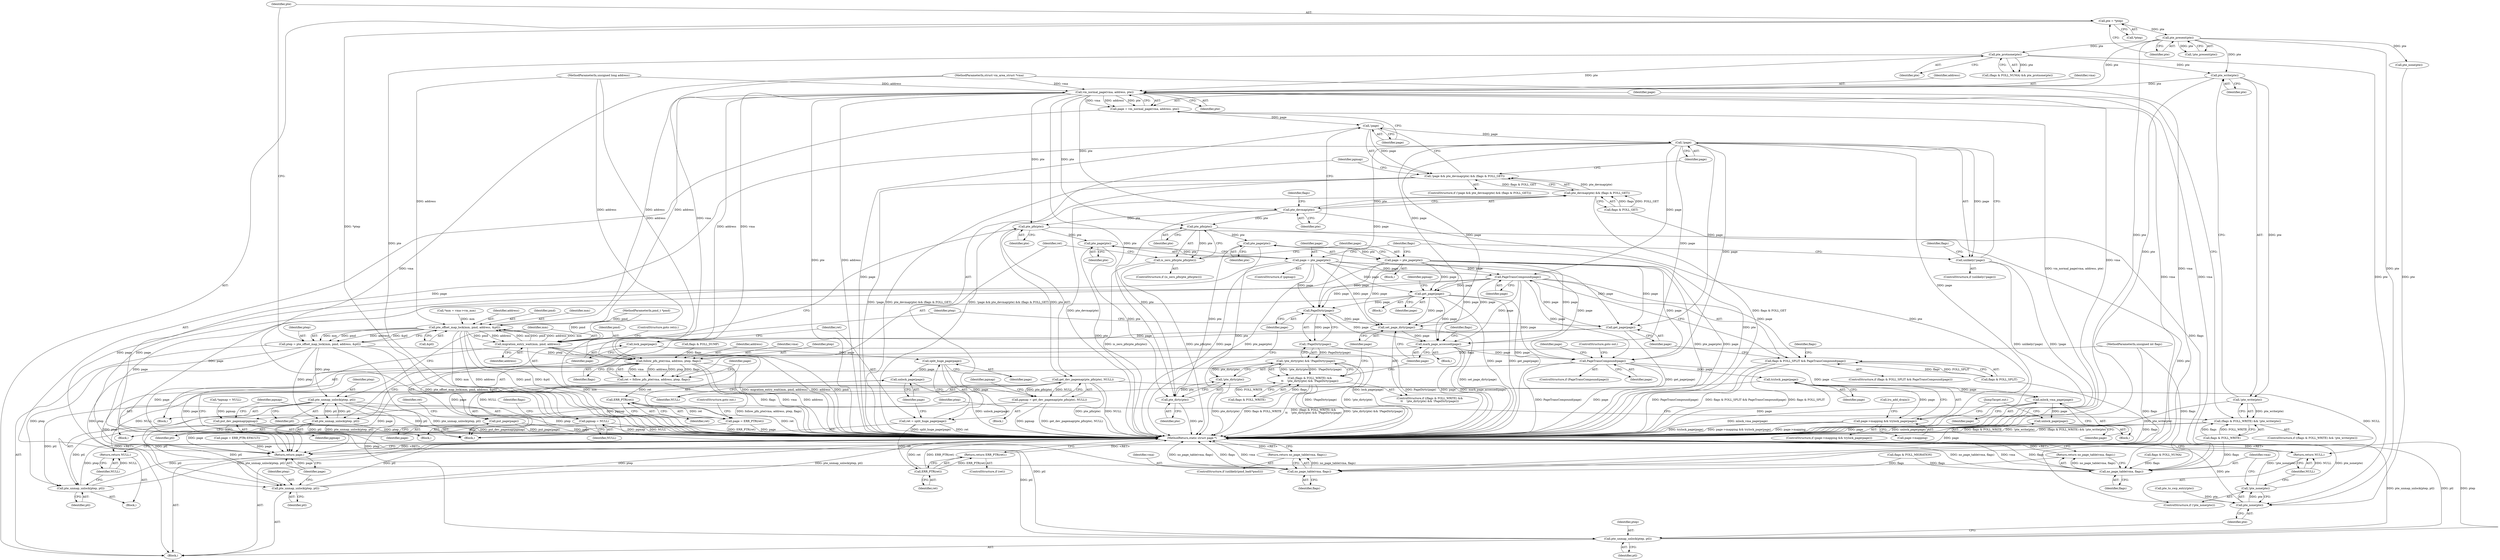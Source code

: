 digraph "1_linux_19be0eaffa3ac7d8eb6784ad9bdbc7d67ed8e619_0@API" {
"1000199" [label="(Call,pte_write(pte))"];
"1000190" [label="(Call,pte_protnone(pte))"];
"1000153" [label="(Call,pte_present(pte))"];
"1000147" [label="(Call,pte = *ptep)"];
"1000198" [label="(Call,!pte_write(pte))"];
"1000194" [label="(Call,(flags & FOLL_WRITE) && !pte_write(pte))"];
"1000209" [label="(Call,vm_normal_page(vma, address, pte))"];
"1000136" [label="(Call,no_page_table(vma, flags))"];
"1000135" [label="(Return,return no_page_table(vma, flags);)"];
"1000141" [label="(Call,pte_offset_map_lock(mm, pmd, address, &ptl))"];
"1000139" [label="(Call,ptep = pte_offset_map_lock(mm, pmd, address, &ptl))"];
"1000177" [label="(Call,pte_unmap_unlock(ptep, ptl))"];
"1000202" [label="(Call,pte_unmap_unlock(ptep, ptl))"];
"1000290" [label="(Call,pte_unmap_unlock(ptep, ptl))"];
"1000374" [label="(Call,pte_unmap_unlock(ptep, ptl))"];
"1000380" [label="(Call,pte_unmap_unlock(ptep, ptl))"];
"1000269" [label="(Call,follow_pfn_pte(vma, address, ptep, flags))"];
"1000267" [label="(Call,ret = follow_pfn_pte(vma, address, ptep, flags))"];
"1000276" [label="(Call,ERR_PTR(ret))"];
"1000274" [label="(Call,page = ERR_PTR(ret))"];
"1000377" [label="(Return,return page;)"];
"1000180" [label="(Call,migration_entry_wait(mm, pmd, address))"];
"1000207" [label="(Call,page = vm_normal_page(vma, address, pte))"];
"1000215" [label="(Call,!page)"];
"1000214" [label="(Call,!page && pte_devmap(pte) && (flags & FOLL_GET))"];
"1000241" [label="(Call,!page)"];
"1000240" [label="(Call,unlikely(!page))"];
"1000284" [label="(Call,PageTransCompound(page))"];
"1000280" [label="(Call,flags & FOLL_SPLIT && PageTransCompound(page))"];
"1000288" [label="(Call,get_page(page))"];
"1000293" [label="(Call,lock_page(page))"];
"1000297" [label="(Call,split_huge_page(page))"];
"1000295" [label="(Call,ret = split_huge_page(page))"];
"1000306" [label="(Call,ERR_PTR(ret))"];
"1000305" [label="(Return,return ERR_PTR(ret);)"];
"1000299" [label="(Call,unlock_page(page))"];
"1000301" [label="(Call,put_page(page))"];
"1000314" [label="(Call,get_page(page))"];
"1000339" [label="(Call,PageDirty(page))"];
"1000338" [label="(Call,!PageDirty(page))"];
"1000334" [label="(Call,!pte_dirty(pte) && !PageDirty(page))"];
"1000330" [label="(Call,(flags & FOLL_WRITE) &&\n\t\t    !pte_dirty(pte) && !PageDirty(page))"];
"1000341" [label="(Call,set_page_dirty(page))"];
"1000343" [label="(Call,mark_page_accessed(page))"];
"1000357" [label="(Call,PageTransCompound(page))"];
"1000365" [label="(Call,trylock_page(page))"];
"1000361" [label="(Call,page->mapping && trylock_page(page))"];
"1000369" [label="(Call,mlock_vma_page(page))"];
"1000371" [label="(Call,unlock_page(page))"];
"1000218" [label="(Call,pte_devmap(pte))"];
"1000217" [label="(Call,pte_devmap(pte) && (flags & FOLL_GET))"];
"1000227" [label="(Call,pte_pfn(pte))"];
"1000226" [label="(Call,get_dev_pagemap(pte_pfn(pte), NULL))"];
"1000205" [label="(Return,return NULL;)"];
"1000224" [label="(Call,pgmap = get_dev_pagemap(pte_pfn(pte), NULL))"];
"1000319" [label="(Call,put_dev_pagemap(pgmap))"];
"1000321" [label="(Call,pgmap = NULL)"];
"1000387" [label="(Return,return NULL;)"];
"1000234" [label="(Call,pte_page(pte))"];
"1000232" [label="(Call,page = pte_page(pte))"];
"1000336" [label="(Call,pte_dirty(pte))"];
"1000335" [label="(Call,!pte_dirty(pte))"];
"1000385" [label="(Call,pte_none(pte))"];
"1000384" [label="(Call,!pte_none(pte))"];
"1000257" [label="(Call,pte_pfn(pte))"];
"1000256" [label="(Call,is_zero_pfn(pte_pfn(pte)))"];
"1000262" [label="(Call,pte_page(pte))"];
"1000260" [label="(Call,page = pte_page(pte))"];
"1000390" [label="(Call,no_page_table(vma, flags))"];
"1000389" [label="(Return,return no_page_table(vma, flags);)"];
"1000249" [label="(Call,page = ERR_PTR(-EFAULT))"];
"1000365" [label="(Call,trylock_page(page))"];
"1000265" [label="(Block,)"];
"1000326" [label="(Identifier,flags)"];
"1000382" [label="(Identifier,ptl)"];
"1000274" [label="(Call,page = ERR_PTR(ret))"];
"1000391" [label="(Identifier,vma)"];
"1000199" [label="(Call,pte_write(pte))"];
"1000235" [label="(Identifier,pte)"];
"1000340" [label="(Identifier,page)"];
"1000114" [label="(Block,)"];
"1000288" [label="(Call,get_page(page))"];
"1000298" [label="(Identifier,page)"];
"1000375" [label="(Identifier,ptep)"];
"1000371" [label="(Call,unlock_page(page))"];
"1000286" [label="(Block,)"];
"1000180" [label="(Call,migration_entry_wait(mm, pmd, address))"];
"1000295" [label="(Call,ret = split_huge_page(page))"];
"1000293" [label="(Call,lock_page(page))"];
"1000207" [label="(Call,page = vm_normal_page(vma, address, pte))"];
"1000362" [label="(Call,page->mapping)"];
"1000363" [label="(Identifier,page)"];
"1000230" [label="(ControlStructure,if (pgmap))"];
"1000191" [label="(Identifier,pte)"];
"1000304" [label="(Identifier,ret)"];
"1000376" [label="(Identifier,ptl)"];
"1000137" [label="(Identifier,vma)"];
"1000187" [label="(Call,flags & FOLL_NUMA)"];
"1000383" [label="(ControlStructure,if (!pte_none(pte)))"];
"1000377" [label="(Return,return page;)"];
"1000313" [label="(Block,)"];
"1000336" [label="(Call,pte_dirty(pte))"];
"1000218" [label="(Call,pte_devmap(pte))"];
"1000360" [label="(ControlStructure,if (page->mapping && trylock_page(page)))"];
"1000271" [label="(Identifier,address)"];
"1000330" [label="(Call,(flags & FOLL_WRITE) &&\n\t\t    !pte_dirty(pte) && !PageDirty(page))"];
"1000139" [label="(Call,ptep = pte_offset_map_lock(mm, pmd, address, &ptl))"];
"1000122" [label="(Call,*pgmap = NULL)"];
"1000154" [label="(Identifier,pte)"];
"1000314" [label="(Call,get_page(page))"];
"1000153" [label="(Call,pte_present(pte))"];
"1000290" [label="(Call,pte_unmap_unlock(ptep, ptl))"];
"1000285" [label="(Identifier,page)"];
"1000361" [label="(Call,page->mapping && trylock_page(page))"];
"1000116" [label="(Call,*mm = vma->vm_mm)"];
"1000226" [label="(Call,get_dev_pagemap(pte_pfn(pte), NULL))"];
"1000307" [label="(Identifier,ret)"];
"1000206" [label="(Identifier,NULL)"];
"1000277" [label="(Identifier,ret)"];
"1000204" [label="(Identifier,ptl)"];
"1000182" [label="(Identifier,pmd)"];
"1000302" [label="(Identifier,page)"];
"1000179" [label="(Identifier,ptl)"];
"1000359" [label="(ControlStructure,goto out;)"];
"1000232" [label="(Call,page = pte_page(pte))"];
"1000136" [label="(Call,no_page_table(vma, flags))"];
"1000297" [label="(Call,split_huge_page(page))"];
"1000356" [label="(ControlStructure,if (PageTransCompound(page)))"];
"1000144" [label="(Identifier,address)"];
"1000275" [label="(Identifier,page)"];
"1000212" [label="(Identifier,pte)"];
"1000205" [label="(Return,return NULL;)"];
"1000256" [label="(Call,is_zero_pfn(pte_pfn(pte)))"];
"1000311" [label="(Identifier,flags)"];
"1000178" [label="(Identifier,ptep)"];
"1000319" [label="(Call,put_dev_pagemap(pgmap))"];
"1000255" [label="(ControlStructure,if (is_zero_pfn(pte_pfn(pte))))"];
"1000323" [label="(Identifier,NULL)"];
"1000147" [label="(Call,pte = *ptep)"];
"1000322" [label="(Identifier,pgmap)"];
"1000389" [label="(Return,return no_page_table(vma, flags);)"];
"1000370" [label="(Identifier,page)"];
"1000112" [label="(MethodParameterIn,pmd_t *pmd)"];
"1000227" [label="(Call,pte_pfn(pte))"];
"1000200" [label="(Identifier,pte)"];
"1000216" [label="(Identifier,page)"];
"1000366" [label="(Identifier,page)"];
"1000165" [label="(Call,pte_none(pte))"];
"1000246" [label="(Identifier,flags)"];
"1000224" [label="(Call,pgmap = get_dev_pagemap(pte_pfn(pte), NULL))"];
"1000231" [label="(Identifier,pgmap)"];
"1000259" [label="(Block,)"];
"1000217" [label="(Call,pte_devmap(pte) && (flags & FOLL_GET))"];
"1000344" [label="(Identifier,page)"];
"1000280" [label="(Call,flags & FOLL_SPLIT && PageTransCompound(page))"];
"1000201" [label="(Block,)"];
"1000234" [label="(Call,pte_page(pte))"];
"1000209" [label="(Call,vm_normal_page(vma, address, pte))"];
"1000329" [label="(ControlStructure,if ((flags & FOLL_WRITE) &&\n\t\t    !pte_dirty(pte) && !PageDirty(page)))"];
"1000357" [label="(Call,PageTransCompound(page))"];
"1000393" [label="(MethodReturn,static struct page *)"];
"1000160" [label="(Call,flags & FOLL_MIGRATION)"];
"1000143" [label="(Identifier,pmd)"];
"1000386" [label="(Identifier,pte)"];
"1000373" [label="(JumpTarget,out:)"];
"1000140" [label="(Identifier,ptep)"];
"1000292" [label="(Identifier,ptl)"];
"1000268" [label="(Identifier,ret)"];
"1000130" [label="(ControlStructure,if (unlikely(pmd_bad(*pmd))))"];
"1000385" [label="(Call,pte_none(pte))"];
"1000184" [label="(ControlStructure,goto retry;)"];
"1000142" [label="(Identifier,mm)"];
"1000279" [label="(ControlStructure,if (flags & FOLL_SPLIT && PageTransCompound(page)))"];
"1000368" [label="(Call,lru_add_drain())"];
"1000392" [label="(Identifier,flags)"];
"1000315" [label="(Identifier,page)"];
"1000299" [label="(Call,unlock_page(page))"];
"1000221" [label="(Identifier,flags)"];
"1000110" [label="(MethodParameterIn,struct vm_area_struct *vma)"];
"1000380" [label="(Call,pte_unmap_unlock(ptep, ptl))"];
"1000270" [label="(Identifier,vma)"];
"1000240" [label="(Call,unlikely(!page))"];
"1000113" [label="(MethodParameterIn,unsigned int flags)"];
"1000141" [label="(Call,pte_offset_map_lock(mm, pmd, address, &ptl))"];
"1000193" [label="(ControlStructure,if ((flags & FOLL_WRITE) && !pte_write(pte)))"];
"1000276" [label="(Call,ERR_PTR(ret))"];
"1000328" [label="(Block,)"];
"1000300" [label="(Identifier,page)"];
"1000387" [label="(Return,return NULL;)"];
"1000190" [label="(Call,pte_protnone(pte))"];
"1000186" [label="(Call,(flags & FOLL_NUMA) && pte_protnone(pte))"];
"1000208" [label="(Identifier,page)"];
"1000342" [label="(Identifier,page)"];
"1000320" [label="(Identifier,pgmap)"];
"1000257" [label="(Call,pte_pfn(pte))"];
"1000211" [label="(Identifier,address)"];
"1000272" [label="(Identifier,ptep)"];
"1000241" [label="(Call,!page)"];
"1000263" [label="(Identifier,pte)"];
"1000294" [label="(Identifier,page)"];
"1000335" [label="(Call,!pte_dirty(pte))"];
"1000198" [label="(Call,!pte_write(pte))"];
"1000239" [label="(ControlStructure,if (unlikely(!page)))"];
"1000183" [label="(Identifier,address)"];
"1000195" [label="(Call,flags & FOLL_WRITE)"];
"1000210" [label="(Identifier,vma)"];
"1000348" [label="(Identifier,flags)"];
"1000334" [label="(Call,!pte_dirty(pte) && !PageDirty(page))"];
"1000317" [label="(Identifier,pgmap)"];
"1000214" [label="(Call,!page && pte_devmap(pte) && (flags & FOLL_GET))"];
"1000203" [label="(Identifier,ptep)"];
"1000177" [label="(Call,pte_unmap_unlock(ptep, ptl))"];
"1000233" [label="(Identifier,page)"];
"1000296" [label="(Identifier,ret)"];
"1000155" [label="(Block,)"];
"1000202" [label="(Call,pte_unmap_unlock(ptep, ptl))"];
"1000338" [label="(Call,!PageDirty(page))"];
"1000305" [label="(Return,return ERR_PTR(ret);)"];
"1000343" [label="(Call,mark_page_accessed(page))"];
"1000111" [label="(MethodParameterIn,unsigned long address)"];
"1000138" [label="(Identifier,flags)"];
"1000220" [label="(Call,flags & FOLL_GET)"];
"1000219" [label="(Identifier,pte)"];
"1000145" [label="(Call,&ptl)"];
"1000267" [label="(Call,ret = follow_pfn_pte(vma, address, ptep, flags))"];
"1000291" [label="(Identifier,ptep)"];
"1000170" [label="(Call,pte_to_swp_entry(pte))"];
"1000223" [label="(Block,)"];
"1000303" [label="(ControlStructure,if (ret))"];
"1000278" [label="(ControlStructure,goto out;)"];
"1000242" [label="(Identifier,page)"];
"1000194" [label="(Call,(flags & FOLL_WRITE) && !pte_write(pte))"];
"1000225" [label="(Identifier,pgmap)"];
"1000369" [label="(Call,mlock_vma_page(page))"];
"1000284" [label="(Call,PageTransCompound(page))"];
"1000213" [label="(ControlStructure,if (!page && pte_devmap(pte) && (flags & FOLL_GET)))"];
"1000258" [label="(Identifier,pte)"];
"1000135" [label="(Return,return no_page_table(vma, flags);)"];
"1000260" [label="(Call,page = pte_page(pte))"];
"1000388" [label="(Identifier,NULL)"];
"1000262" [label="(Call,pte_page(pte))"];
"1000152" [label="(Call,!pte_present(pte))"];
"1000301" [label="(Call,put_page(page))"];
"1000281" [label="(Call,flags & FOLL_SPLIT)"];
"1000390" [label="(Call,no_page_table(vma, flags))"];
"1000318" [label="(Block,)"];
"1000306" [label="(Call,ERR_PTR(ret))"];
"1000269" [label="(Call,follow_pfn_pte(vma, address, ptep, flags))"];
"1000367" [label="(Block,)"];
"1000282" [label="(Identifier,flags)"];
"1000149" [label="(Call,*ptep)"];
"1000339" [label="(Call,PageDirty(page))"];
"1000228" [label="(Identifier,pte)"];
"1000273" [label="(Identifier,flags)"];
"1000378" [label="(Identifier,page)"];
"1000289" [label="(Identifier,page)"];
"1000358" [label="(Identifier,page)"];
"1000372" [label="(Identifier,page)"];
"1000337" [label="(Identifier,pte)"];
"1000181" [label="(Identifier,mm)"];
"1000381" [label="(Identifier,ptep)"];
"1000341" [label="(Call,set_page_dirty(page))"];
"1000245" [label="(Call,flags & FOLL_DUMP)"];
"1000321" [label="(Call,pgmap = NULL)"];
"1000384" [label="(Call,!pte_none(pte))"];
"1000261" [label="(Identifier,page)"];
"1000148" [label="(Identifier,pte)"];
"1000331" [label="(Call,flags & FOLL_WRITE)"];
"1000215" [label="(Call,!page)"];
"1000229" [label="(Identifier,NULL)"];
"1000374" [label="(Call,pte_unmap_unlock(ptep, ptl))"];
"1000199" -> "1000198"  [label="AST: "];
"1000199" -> "1000200"  [label="CFG: "];
"1000200" -> "1000199"  [label="AST: "];
"1000198" -> "1000199"  [label="CFG: "];
"1000199" -> "1000393"  [label="DDG: pte"];
"1000199" -> "1000198"  [label="DDG: pte"];
"1000190" -> "1000199"  [label="DDG: pte"];
"1000153" -> "1000199"  [label="DDG: pte"];
"1000199" -> "1000209"  [label="DDG: pte"];
"1000190" -> "1000186"  [label="AST: "];
"1000190" -> "1000191"  [label="CFG: "];
"1000191" -> "1000190"  [label="AST: "];
"1000186" -> "1000190"  [label="CFG: "];
"1000190" -> "1000393"  [label="DDG: pte"];
"1000190" -> "1000186"  [label="DDG: pte"];
"1000153" -> "1000190"  [label="DDG: pte"];
"1000190" -> "1000209"  [label="DDG: pte"];
"1000190" -> "1000385"  [label="DDG: pte"];
"1000153" -> "1000152"  [label="AST: "];
"1000153" -> "1000154"  [label="CFG: "];
"1000154" -> "1000153"  [label="AST: "];
"1000152" -> "1000153"  [label="CFG: "];
"1000153" -> "1000393"  [label="DDG: pte"];
"1000153" -> "1000152"  [label="DDG: pte"];
"1000147" -> "1000153"  [label="DDG: pte"];
"1000153" -> "1000165"  [label="DDG: pte"];
"1000153" -> "1000209"  [label="DDG: pte"];
"1000153" -> "1000385"  [label="DDG: pte"];
"1000147" -> "1000114"  [label="AST: "];
"1000147" -> "1000149"  [label="CFG: "];
"1000148" -> "1000147"  [label="AST: "];
"1000149" -> "1000147"  [label="AST: "];
"1000154" -> "1000147"  [label="CFG: "];
"1000147" -> "1000393"  [label="DDG: *ptep"];
"1000198" -> "1000194"  [label="AST: "];
"1000194" -> "1000198"  [label="CFG: "];
"1000198" -> "1000393"  [label="DDG: pte_write(pte)"];
"1000198" -> "1000194"  [label="DDG: pte_write(pte)"];
"1000194" -> "1000193"  [label="AST: "];
"1000194" -> "1000195"  [label="CFG: "];
"1000195" -> "1000194"  [label="AST: "];
"1000203" -> "1000194"  [label="CFG: "];
"1000208" -> "1000194"  [label="CFG: "];
"1000194" -> "1000393"  [label="DDG: (flags & FOLL_WRITE) && !pte_write(pte)"];
"1000194" -> "1000393"  [label="DDG: flags & FOLL_WRITE"];
"1000194" -> "1000393"  [label="DDG: !pte_write(pte)"];
"1000195" -> "1000194"  [label="DDG: flags"];
"1000195" -> "1000194"  [label="DDG: FOLL_WRITE"];
"1000209" -> "1000207"  [label="AST: "];
"1000209" -> "1000212"  [label="CFG: "];
"1000210" -> "1000209"  [label="AST: "];
"1000211" -> "1000209"  [label="AST: "];
"1000212" -> "1000209"  [label="AST: "];
"1000207" -> "1000209"  [label="CFG: "];
"1000209" -> "1000393"  [label="DDG: vma"];
"1000209" -> "1000393"  [label="DDG: pte"];
"1000209" -> "1000393"  [label="DDG: address"];
"1000209" -> "1000136"  [label="DDG: vma"];
"1000209" -> "1000141"  [label="DDG: address"];
"1000209" -> "1000207"  [label="DDG: vma"];
"1000209" -> "1000207"  [label="DDG: address"];
"1000209" -> "1000207"  [label="DDG: pte"];
"1000110" -> "1000209"  [label="DDG: vma"];
"1000141" -> "1000209"  [label="DDG: address"];
"1000111" -> "1000209"  [label="DDG: address"];
"1000209" -> "1000218"  [label="DDG: pte"];
"1000209" -> "1000227"  [label="DDG: pte"];
"1000209" -> "1000257"  [label="DDG: pte"];
"1000209" -> "1000269"  [label="DDG: vma"];
"1000209" -> "1000269"  [label="DDG: address"];
"1000209" -> "1000336"  [label="DDG: pte"];
"1000209" -> "1000390"  [label="DDG: vma"];
"1000136" -> "1000135"  [label="AST: "];
"1000136" -> "1000138"  [label="CFG: "];
"1000137" -> "1000136"  [label="AST: "];
"1000138" -> "1000136"  [label="AST: "];
"1000135" -> "1000136"  [label="CFG: "];
"1000136" -> "1000393"  [label="DDG: no_page_table(vma, flags)"];
"1000136" -> "1000393"  [label="DDG: flags"];
"1000136" -> "1000393"  [label="DDG: vma"];
"1000136" -> "1000135"  [label="DDG: no_page_table(vma, flags)"];
"1000110" -> "1000136"  [label="DDG: vma"];
"1000281" -> "1000136"  [label="DDG: flags"];
"1000160" -> "1000136"  [label="DDG: flags"];
"1000113" -> "1000136"  [label="DDG: flags"];
"1000135" -> "1000130"  [label="AST: "];
"1000393" -> "1000135"  [label="CFG: "];
"1000135" -> "1000393"  [label="DDG: <RET>"];
"1000141" -> "1000139"  [label="AST: "];
"1000141" -> "1000145"  [label="CFG: "];
"1000142" -> "1000141"  [label="AST: "];
"1000143" -> "1000141"  [label="AST: "];
"1000144" -> "1000141"  [label="AST: "];
"1000145" -> "1000141"  [label="AST: "];
"1000139" -> "1000141"  [label="CFG: "];
"1000141" -> "1000393"  [label="DDG: mm"];
"1000141" -> "1000393"  [label="DDG: address"];
"1000141" -> "1000393"  [label="DDG: pmd"];
"1000141" -> "1000393"  [label="DDG: &ptl"];
"1000141" -> "1000139"  [label="DDG: mm"];
"1000141" -> "1000139"  [label="DDG: pmd"];
"1000141" -> "1000139"  [label="DDG: address"];
"1000141" -> "1000139"  [label="DDG: &ptl"];
"1000116" -> "1000141"  [label="DDG: mm"];
"1000180" -> "1000141"  [label="DDG: mm"];
"1000180" -> "1000141"  [label="DDG: pmd"];
"1000180" -> "1000141"  [label="DDG: address"];
"1000112" -> "1000141"  [label="DDG: pmd"];
"1000111" -> "1000141"  [label="DDG: address"];
"1000141" -> "1000180"  [label="DDG: mm"];
"1000141" -> "1000180"  [label="DDG: pmd"];
"1000141" -> "1000180"  [label="DDG: address"];
"1000139" -> "1000114"  [label="AST: "];
"1000140" -> "1000139"  [label="AST: "];
"1000148" -> "1000139"  [label="CFG: "];
"1000139" -> "1000393"  [label="DDG: pte_offset_map_lock(mm, pmd, address, &ptl)"];
"1000139" -> "1000177"  [label="DDG: ptep"];
"1000139" -> "1000202"  [label="DDG: ptep"];
"1000139" -> "1000269"  [label="DDG: ptep"];
"1000139" -> "1000290"  [label="DDG: ptep"];
"1000139" -> "1000374"  [label="DDG: ptep"];
"1000139" -> "1000380"  [label="DDG: ptep"];
"1000177" -> "1000155"  [label="AST: "];
"1000177" -> "1000179"  [label="CFG: "];
"1000178" -> "1000177"  [label="AST: "];
"1000179" -> "1000177"  [label="AST: "];
"1000181" -> "1000177"  [label="CFG: "];
"1000177" -> "1000393"  [label="DDG: ptep"];
"1000177" -> "1000393"  [label="DDG: ptl"];
"1000177" -> "1000393"  [label="DDG: pte_unmap_unlock(ptep, ptl)"];
"1000290" -> "1000177"  [label="DDG: ptl"];
"1000177" -> "1000202"  [label="DDG: ptl"];
"1000177" -> "1000290"  [label="DDG: ptl"];
"1000177" -> "1000374"  [label="DDG: ptl"];
"1000177" -> "1000380"  [label="DDG: ptl"];
"1000202" -> "1000201"  [label="AST: "];
"1000202" -> "1000204"  [label="CFG: "];
"1000203" -> "1000202"  [label="AST: "];
"1000204" -> "1000202"  [label="AST: "];
"1000206" -> "1000202"  [label="CFG: "];
"1000202" -> "1000393"  [label="DDG: ptep"];
"1000202" -> "1000393"  [label="DDG: ptl"];
"1000202" -> "1000393"  [label="DDG: pte_unmap_unlock(ptep, ptl)"];
"1000290" -> "1000202"  [label="DDG: ptl"];
"1000290" -> "1000286"  [label="AST: "];
"1000290" -> "1000292"  [label="CFG: "];
"1000291" -> "1000290"  [label="AST: "];
"1000292" -> "1000290"  [label="AST: "];
"1000294" -> "1000290"  [label="CFG: "];
"1000290" -> "1000393"  [label="DDG: ptep"];
"1000290" -> "1000393"  [label="DDG: ptl"];
"1000290" -> "1000393"  [label="DDG: pte_unmap_unlock(ptep, ptl)"];
"1000290" -> "1000374"  [label="DDG: ptl"];
"1000290" -> "1000380"  [label="DDG: ptl"];
"1000374" -> "1000114"  [label="AST: "];
"1000374" -> "1000376"  [label="CFG: "];
"1000375" -> "1000374"  [label="AST: "];
"1000376" -> "1000374"  [label="AST: "];
"1000378" -> "1000374"  [label="CFG: "];
"1000374" -> "1000393"  [label="DDG: ptl"];
"1000374" -> "1000393"  [label="DDG: ptep"];
"1000374" -> "1000393"  [label="DDG: pte_unmap_unlock(ptep, ptl)"];
"1000269" -> "1000374"  [label="DDG: ptep"];
"1000380" -> "1000114"  [label="AST: "];
"1000380" -> "1000382"  [label="CFG: "];
"1000381" -> "1000380"  [label="AST: "];
"1000382" -> "1000380"  [label="AST: "];
"1000386" -> "1000380"  [label="CFG: "];
"1000380" -> "1000393"  [label="DDG: pte_unmap_unlock(ptep, ptl)"];
"1000380" -> "1000393"  [label="DDG: ptl"];
"1000380" -> "1000393"  [label="DDG: ptep"];
"1000269" -> "1000267"  [label="AST: "];
"1000269" -> "1000273"  [label="CFG: "];
"1000270" -> "1000269"  [label="AST: "];
"1000271" -> "1000269"  [label="AST: "];
"1000272" -> "1000269"  [label="AST: "];
"1000273" -> "1000269"  [label="AST: "];
"1000267" -> "1000269"  [label="CFG: "];
"1000269" -> "1000393"  [label="DDG: flags"];
"1000269" -> "1000393"  [label="DDG: vma"];
"1000269" -> "1000393"  [label="DDG: address"];
"1000269" -> "1000267"  [label="DDG: vma"];
"1000269" -> "1000267"  [label="DDG: address"];
"1000269" -> "1000267"  [label="DDG: ptep"];
"1000269" -> "1000267"  [label="DDG: flags"];
"1000110" -> "1000269"  [label="DDG: vma"];
"1000111" -> "1000269"  [label="DDG: address"];
"1000245" -> "1000269"  [label="DDG: flags"];
"1000113" -> "1000269"  [label="DDG: flags"];
"1000267" -> "1000265"  [label="AST: "];
"1000268" -> "1000267"  [label="AST: "];
"1000275" -> "1000267"  [label="CFG: "];
"1000267" -> "1000393"  [label="DDG: follow_pfn_pte(vma, address, ptep, flags)"];
"1000267" -> "1000276"  [label="DDG: ret"];
"1000276" -> "1000274"  [label="AST: "];
"1000276" -> "1000277"  [label="CFG: "];
"1000277" -> "1000276"  [label="AST: "];
"1000274" -> "1000276"  [label="CFG: "];
"1000276" -> "1000393"  [label="DDG: ret"];
"1000276" -> "1000274"  [label="DDG: ret"];
"1000274" -> "1000265"  [label="AST: "];
"1000275" -> "1000274"  [label="AST: "];
"1000278" -> "1000274"  [label="CFG: "];
"1000274" -> "1000393"  [label="DDG: page"];
"1000274" -> "1000393"  [label="DDG: ERR_PTR(ret)"];
"1000274" -> "1000377"  [label="DDG: page"];
"1000377" -> "1000114"  [label="AST: "];
"1000377" -> "1000378"  [label="CFG: "];
"1000378" -> "1000377"  [label="AST: "];
"1000393" -> "1000377"  [label="CFG: "];
"1000377" -> "1000393"  [label="DDG: <RET>"];
"1000378" -> "1000377"  [label="DDG: page"];
"1000343" -> "1000377"  [label="DDG: page"];
"1000357" -> "1000377"  [label="DDG: page"];
"1000365" -> "1000377"  [label="DDG: page"];
"1000241" -> "1000377"  [label="DDG: page"];
"1000371" -> "1000377"  [label="DDG: page"];
"1000284" -> "1000377"  [label="DDG: page"];
"1000314" -> "1000377"  [label="DDG: page"];
"1000232" -> "1000377"  [label="DDG: page"];
"1000260" -> "1000377"  [label="DDG: page"];
"1000249" -> "1000377"  [label="DDG: page"];
"1000180" -> "1000155"  [label="AST: "];
"1000180" -> "1000183"  [label="CFG: "];
"1000181" -> "1000180"  [label="AST: "];
"1000182" -> "1000180"  [label="AST: "];
"1000183" -> "1000180"  [label="AST: "];
"1000184" -> "1000180"  [label="CFG: "];
"1000180" -> "1000393"  [label="DDG: pmd"];
"1000180" -> "1000393"  [label="DDG: mm"];
"1000180" -> "1000393"  [label="DDG: migration_entry_wait(mm, pmd, address)"];
"1000180" -> "1000393"  [label="DDG: address"];
"1000112" -> "1000180"  [label="DDG: pmd"];
"1000111" -> "1000180"  [label="DDG: address"];
"1000207" -> "1000114"  [label="AST: "];
"1000208" -> "1000207"  [label="AST: "];
"1000216" -> "1000207"  [label="CFG: "];
"1000207" -> "1000393"  [label="DDG: vm_normal_page(vma, address, pte)"];
"1000207" -> "1000215"  [label="DDG: page"];
"1000215" -> "1000214"  [label="AST: "];
"1000215" -> "1000216"  [label="CFG: "];
"1000216" -> "1000215"  [label="AST: "];
"1000219" -> "1000215"  [label="CFG: "];
"1000214" -> "1000215"  [label="CFG: "];
"1000215" -> "1000393"  [label="DDG: page"];
"1000215" -> "1000214"  [label="DDG: page"];
"1000215" -> "1000241"  [label="DDG: page"];
"1000214" -> "1000213"  [label="AST: "];
"1000214" -> "1000217"  [label="CFG: "];
"1000217" -> "1000214"  [label="AST: "];
"1000225" -> "1000214"  [label="CFG: "];
"1000242" -> "1000214"  [label="CFG: "];
"1000214" -> "1000393"  [label="DDG: pte_devmap(pte) && (flags & FOLL_GET)"];
"1000214" -> "1000393"  [label="DDG: !page && pte_devmap(pte) && (flags & FOLL_GET)"];
"1000214" -> "1000393"  [label="DDG: !page"];
"1000217" -> "1000214"  [label="DDG: pte_devmap(pte)"];
"1000217" -> "1000214"  [label="DDG: flags & FOLL_GET"];
"1000241" -> "1000240"  [label="AST: "];
"1000241" -> "1000242"  [label="CFG: "];
"1000242" -> "1000241"  [label="AST: "];
"1000240" -> "1000241"  [label="CFG: "];
"1000241" -> "1000393"  [label="DDG: page"];
"1000241" -> "1000240"  [label="DDG: page"];
"1000241" -> "1000284"  [label="DDG: page"];
"1000241" -> "1000288"  [label="DDG: page"];
"1000241" -> "1000314"  [label="DDG: page"];
"1000241" -> "1000339"  [label="DDG: page"];
"1000241" -> "1000341"  [label="DDG: page"];
"1000241" -> "1000343"  [label="DDG: page"];
"1000241" -> "1000357"  [label="DDG: page"];
"1000240" -> "1000239"  [label="AST: "];
"1000246" -> "1000240"  [label="CFG: "];
"1000282" -> "1000240"  [label="CFG: "];
"1000240" -> "1000393"  [label="DDG: unlikely(!page)"];
"1000240" -> "1000393"  [label="DDG: !page"];
"1000284" -> "1000280"  [label="AST: "];
"1000284" -> "1000285"  [label="CFG: "];
"1000285" -> "1000284"  [label="AST: "];
"1000280" -> "1000284"  [label="CFG: "];
"1000284" -> "1000393"  [label="DDG: page"];
"1000284" -> "1000280"  [label="DDG: page"];
"1000232" -> "1000284"  [label="DDG: page"];
"1000260" -> "1000284"  [label="DDG: page"];
"1000284" -> "1000288"  [label="DDG: page"];
"1000284" -> "1000314"  [label="DDG: page"];
"1000284" -> "1000339"  [label="DDG: page"];
"1000284" -> "1000341"  [label="DDG: page"];
"1000284" -> "1000343"  [label="DDG: page"];
"1000284" -> "1000357"  [label="DDG: page"];
"1000280" -> "1000279"  [label="AST: "];
"1000280" -> "1000281"  [label="CFG: "];
"1000281" -> "1000280"  [label="AST: "];
"1000289" -> "1000280"  [label="CFG: "];
"1000311" -> "1000280"  [label="CFG: "];
"1000280" -> "1000393"  [label="DDG: PageTransCompound(page)"];
"1000280" -> "1000393"  [label="DDG: flags & FOLL_SPLIT && PageTransCompound(page)"];
"1000280" -> "1000393"  [label="DDG: flags & FOLL_SPLIT"];
"1000281" -> "1000280"  [label="DDG: flags"];
"1000281" -> "1000280"  [label="DDG: FOLL_SPLIT"];
"1000288" -> "1000286"  [label="AST: "];
"1000288" -> "1000289"  [label="CFG: "];
"1000289" -> "1000288"  [label="AST: "];
"1000291" -> "1000288"  [label="CFG: "];
"1000288" -> "1000393"  [label="DDG: get_page(page)"];
"1000232" -> "1000288"  [label="DDG: page"];
"1000260" -> "1000288"  [label="DDG: page"];
"1000288" -> "1000293"  [label="DDG: page"];
"1000293" -> "1000286"  [label="AST: "];
"1000293" -> "1000294"  [label="CFG: "];
"1000294" -> "1000293"  [label="AST: "];
"1000296" -> "1000293"  [label="CFG: "];
"1000293" -> "1000393"  [label="DDG: lock_page(page)"];
"1000293" -> "1000297"  [label="DDG: page"];
"1000297" -> "1000295"  [label="AST: "];
"1000297" -> "1000298"  [label="CFG: "];
"1000298" -> "1000297"  [label="AST: "];
"1000295" -> "1000297"  [label="CFG: "];
"1000297" -> "1000295"  [label="DDG: page"];
"1000297" -> "1000299"  [label="DDG: page"];
"1000295" -> "1000286"  [label="AST: "];
"1000296" -> "1000295"  [label="AST: "];
"1000300" -> "1000295"  [label="CFG: "];
"1000295" -> "1000393"  [label="DDG: ret"];
"1000295" -> "1000393"  [label="DDG: split_huge_page(page)"];
"1000295" -> "1000306"  [label="DDG: ret"];
"1000306" -> "1000305"  [label="AST: "];
"1000306" -> "1000307"  [label="CFG: "];
"1000307" -> "1000306"  [label="AST: "];
"1000305" -> "1000306"  [label="CFG: "];
"1000306" -> "1000393"  [label="DDG: ret"];
"1000306" -> "1000393"  [label="DDG: ERR_PTR(ret)"];
"1000306" -> "1000305"  [label="DDG: ERR_PTR(ret)"];
"1000305" -> "1000303"  [label="AST: "];
"1000393" -> "1000305"  [label="CFG: "];
"1000305" -> "1000393"  [label="DDG: <RET>"];
"1000299" -> "1000286"  [label="AST: "];
"1000299" -> "1000300"  [label="CFG: "];
"1000300" -> "1000299"  [label="AST: "];
"1000302" -> "1000299"  [label="CFG: "];
"1000299" -> "1000393"  [label="DDG: unlock_page(page)"];
"1000299" -> "1000301"  [label="DDG: page"];
"1000301" -> "1000286"  [label="AST: "];
"1000301" -> "1000302"  [label="CFG: "];
"1000302" -> "1000301"  [label="AST: "];
"1000304" -> "1000301"  [label="CFG: "];
"1000301" -> "1000393"  [label="DDG: put_page(page)"];
"1000301" -> "1000393"  [label="DDG: page"];
"1000314" -> "1000313"  [label="AST: "];
"1000314" -> "1000315"  [label="CFG: "];
"1000315" -> "1000314"  [label="AST: "];
"1000317" -> "1000314"  [label="CFG: "];
"1000314" -> "1000393"  [label="DDG: page"];
"1000314" -> "1000393"  [label="DDG: get_page(page)"];
"1000232" -> "1000314"  [label="DDG: page"];
"1000260" -> "1000314"  [label="DDG: page"];
"1000314" -> "1000339"  [label="DDG: page"];
"1000314" -> "1000341"  [label="DDG: page"];
"1000314" -> "1000343"  [label="DDG: page"];
"1000314" -> "1000357"  [label="DDG: page"];
"1000339" -> "1000338"  [label="AST: "];
"1000339" -> "1000340"  [label="CFG: "];
"1000340" -> "1000339"  [label="AST: "];
"1000338" -> "1000339"  [label="CFG: "];
"1000339" -> "1000338"  [label="DDG: page"];
"1000232" -> "1000339"  [label="DDG: page"];
"1000260" -> "1000339"  [label="DDG: page"];
"1000339" -> "1000341"  [label="DDG: page"];
"1000339" -> "1000343"  [label="DDG: page"];
"1000338" -> "1000334"  [label="AST: "];
"1000334" -> "1000338"  [label="CFG: "];
"1000338" -> "1000393"  [label="DDG: PageDirty(page)"];
"1000338" -> "1000334"  [label="DDG: PageDirty(page)"];
"1000334" -> "1000330"  [label="AST: "];
"1000334" -> "1000335"  [label="CFG: "];
"1000335" -> "1000334"  [label="AST: "];
"1000330" -> "1000334"  [label="CFG: "];
"1000334" -> "1000393"  [label="DDG: !PageDirty(page)"];
"1000334" -> "1000393"  [label="DDG: !pte_dirty(pte)"];
"1000334" -> "1000330"  [label="DDG: !pte_dirty(pte)"];
"1000334" -> "1000330"  [label="DDG: !PageDirty(page)"];
"1000335" -> "1000334"  [label="DDG: pte_dirty(pte)"];
"1000330" -> "1000329"  [label="AST: "];
"1000330" -> "1000331"  [label="CFG: "];
"1000331" -> "1000330"  [label="AST: "];
"1000342" -> "1000330"  [label="CFG: "];
"1000344" -> "1000330"  [label="CFG: "];
"1000330" -> "1000393"  [label="DDG: !pte_dirty(pte) && !PageDirty(page)"];
"1000330" -> "1000393"  [label="DDG: flags & FOLL_WRITE"];
"1000330" -> "1000393"  [label="DDG: (flags & FOLL_WRITE) &&\n\t\t    !pte_dirty(pte) && !PageDirty(page)"];
"1000331" -> "1000330"  [label="DDG: flags"];
"1000331" -> "1000330"  [label="DDG: FOLL_WRITE"];
"1000341" -> "1000329"  [label="AST: "];
"1000341" -> "1000342"  [label="CFG: "];
"1000342" -> "1000341"  [label="AST: "];
"1000344" -> "1000341"  [label="CFG: "];
"1000341" -> "1000393"  [label="DDG: set_page_dirty(page)"];
"1000232" -> "1000341"  [label="DDG: page"];
"1000260" -> "1000341"  [label="DDG: page"];
"1000341" -> "1000343"  [label="DDG: page"];
"1000343" -> "1000328"  [label="AST: "];
"1000343" -> "1000344"  [label="CFG: "];
"1000344" -> "1000343"  [label="AST: "];
"1000348" -> "1000343"  [label="CFG: "];
"1000343" -> "1000393"  [label="DDG: page"];
"1000343" -> "1000393"  [label="DDG: mark_page_accessed(page)"];
"1000232" -> "1000343"  [label="DDG: page"];
"1000260" -> "1000343"  [label="DDG: page"];
"1000343" -> "1000357"  [label="DDG: page"];
"1000357" -> "1000356"  [label="AST: "];
"1000357" -> "1000358"  [label="CFG: "];
"1000358" -> "1000357"  [label="AST: "];
"1000359" -> "1000357"  [label="CFG: "];
"1000363" -> "1000357"  [label="CFG: "];
"1000357" -> "1000393"  [label="DDG: PageTransCompound(page)"];
"1000357" -> "1000393"  [label="DDG: page"];
"1000232" -> "1000357"  [label="DDG: page"];
"1000260" -> "1000357"  [label="DDG: page"];
"1000357" -> "1000365"  [label="DDG: page"];
"1000357" -> "1000369"  [label="DDG: page"];
"1000365" -> "1000361"  [label="AST: "];
"1000365" -> "1000366"  [label="CFG: "];
"1000366" -> "1000365"  [label="AST: "];
"1000361" -> "1000365"  [label="CFG: "];
"1000365" -> "1000393"  [label="DDG: page"];
"1000365" -> "1000361"  [label="DDG: page"];
"1000365" -> "1000369"  [label="DDG: page"];
"1000361" -> "1000360"  [label="AST: "];
"1000361" -> "1000362"  [label="CFG: "];
"1000362" -> "1000361"  [label="AST: "];
"1000368" -> "1000361"  [label="CFG: "];
"1000373" -> "1000361"  [label="CFG: "];
"1000361" -> "1000393"  [label="DDG: trylock_page(page)"];
"1000361" -> "1000393"  [label="DDG: page->mapping && trylock_page(page)"];
"1000361" -> "1000393"  [label="DDG: page->mapping"];
"1000369" -> "1000367"  [label="AST: "];
"1000369" -> "1000370"  [label="CFG: "];
"1000370" -> "1000369"  [label="AST: "];
"1000372" -> "1000369"  [label="CFG: "];
"1000369" -> "1000393"  [label="DDG: mlock_vma_page(page)"];
"1000369" -> "1000371"  [label="DDG: page"];
"1000371" -> "1000367"  [label="AST: "];
"1000371" -> "1000372"  [label="CFG: "];
"1000372" -> "1000371"  [label="AST: "];
"1000373" -> "1000371"  [label="CFG: "];
"1000371" -> "1000393"  [label="DDG: page"];
"1000371" -> "1000393"  [label="DDG: unlock_page(page)"];
"1000218" -> "1000217"  [label="AST: "];
"1000218" -> "1000219"  [label="CFG: "];
"1000219" -> "1000218"  [label="AST: "];
"1000221" -> "1000218"  [label="CFG: "];
"1000217" -> "1000218"  [label="CFG: "];
"1000218" -> "1000393"  [label="DDG: pte"];
"1000218" -> "1000217"  [label="DDG: pte"];
"1000218" -> "1000227"  [label="DDG: pte"];
"1000218" -> "1000257"  [label="DDG: pte"];
"1000218" -> "1000336"  [label="DDG: pte"];
"1000217" -> "1000220"  [label="CFG: "];
"1000220" -> "1000217"  [label="AST: "];
"1000217" -> "1000393"  [label="DDG: pte_devmap(pte)"];
"1000217" -> "1000393"  [label="DDG: flags & FOLL_GET"];
"1000220" -> "1000217"  [label="DDG: flags"];
"1000220" -> "1000217"  [label="DDG: FOLL_GET"];
"1000227" -> "1000226"  [label="AST: "];
"1000227" -> "1000228"  [label="CFG: "];
"1000228" -> "1000227"  [label="AST: "];
"1000229" -> "1000227"  [label="CFG: "];
"1000227" -> "1000226"  [label="DDG: pte"];
"1000227" -> "1000234"  [label="DDG: pte"];
"1000227" -> "1000385"  [label="DDG: pte"];
"1000226" -> "1000224"  [label="AST: "];
"1000226" -> "1000229"  [label="CFG: "];
"1000229" -> "1000226"  [label="AST: "];
"1000224" -> "1000226"  [label="CFG: "];
"1000226" -> "1000393"  [label="DDG: pte_pfn(pte)"];
"1000226" -> "1000393"  [label="DDG: NULL"];
"1000226" -> "1000205"  [label="DDG: NULL"];
"1000226" -> "1000224"  [label="DDG: pte_pfn(pte)"];
"1000226" -> "1000224"  [label="DDG: NULL"];
"1000226" -> "1000321"  [label="DDG: NULL"];
"1000226" -> "1000387"  [label="DDG: NULL"];
"1000205" -> "1000201"  [label="AST: "];
"1000205" -> "1000206"  [label="CFG: "];
"1000206" -> "1000205"  [label="AST: "];
"1000393" -> "1000205"  [label="CFG: "];
"1000205" -> "1000393"  [label="DDG: <RET>"];
"1000206" -> "1000205"  [label="DDG: NULL"];
"1000224" -> "1000223"  [label="AST: "];
"1000225" -> "1000224"  [label="AST: "];
"1000231" -> "1000224"  [label="CFG: "];
"1000224" -> "1000393"  [label="DDG: pgmap"];
"1000224" -> "1000393"  [label="DDG: get_dev_pagemap(pte_pfn(pte), NULL)"];
"1000224" -> "1000319"  [label="DDG: pgmap"];
"1000319" -> "1000318"  [label="AST: "];
"1000319" -> "1000320"  [label="CFG: "];
"1000320" -> "1000319"  [label="AST: "];
"1000322" -> "1000319"  [label="CFG: "];
"1000319" -> "1000393"  [label="DDG: put_dev_pagemap(pgmap)"];
"1000122" -> "1000319"  [label="DDG: pgmap"];
"1000321" -> "1000318"  [label="AST: "];
"1000321" -> "1000323"  [label="CFG: "];
"1000322" -> "1000321"  [label="AST: "];
"1000323" -> "1000321"  [label="AST: "];
"1000326" -> "1000321"  [label="CFG: "];
"1000321" -> "1000393"  [label="DDG: pgmap"];
"1000321" -> "1000393"  [label="DDG: NULL"];
"1000387" -> "1000383"  [label="AST: "];
"1000387" -> "1000388"  [label="CFG: "];
"1000388" -> "1000387"  [label="AST: "];
"1000393" -> "1000387"  [label="CFG: "];
"1000387" -> "1000393"  [label="DDG: <RET>"];
"1000388" -> "1000387"  [label="DDG: NULL"];
"1000234" -> "1000232"  [label="AST: "];
"1000234" -> "1000235"  [label="CFG: "];
"1000235" -> "1000234"  [label="AST: "];
"1000232" -> "1000234"  [label="CFG: "];
"1000234" -> "1000393"  [label="DDG: pte"];
"1000234" -> "1000232"  [label="DDG: pte"];
"1000234" -> "1000336"  [label="DDG: pte"];
"1000232" -> "1000230"  [label="AST: "];
"1000233" -> "1000232"  [label="AST: "];
"1000282" -> "1000232"  [label="CFG: "];
"1000232" -> "1000393"  [label="DDG: page"];
"1000232" -> "1000393"  [label="DDG: pte_page(pte)"];
"1000336" -> "1000335"  [label="AST: "];
"1000336" -> "1000337"  [label="CFG: "];
"1000337" -> "1000336"  [label="AST: "];
"1000335" -> "1000336"  [label="CFG: "];
"1000336" -> "1000393"  [label="DDG: pte"];
"1000336" -> "1000335"  [label="DDG: pte"];
"1000262" -> "1000336"  [label="DDG: pte"];
"1000340" -> "1000335"  [label="CFG: "];
"1000335" -> "1000393"  [label="DDG: pte_dirty(pte)"];
"1000385" -> "1000384"  [label="AST: "];
"1000385" -> "1000386"  [label="CFG: "];
"1000386" -> "1000385"  [label="AST: "];
"1000384" -> "1000385"  [label="CFG: "];
"1000385" -> "1000393"  [label="DDG: pte"];
"1000385" -> "1000384"  [label="DDG: pte"];
"1000165" -> "1000385"  [label="DDG: pte"];
"1000170" -> "1000385"  [label="DDG: pte"];
"1000384" -> "1000383"  [label="AST: "];
"1000388" -> "1000384"  [label="CFG: "];
"1000391" -> "1000384"  [label="CFG: "];
"1000384" -> "1000393"  [label="DDG: !pte_none(pte)"];
"1000384" -> "1000393"  [label="DDG: pte_none(pte)"];
"1000257" -> "1000256"  [label="AST: "];
"1000257" -> "1000258"  [label="CFG: "];
"1000258" -> "1000257"  [label="AST: "];
"1000256" -> "1000257"  [label="CFG: "];
"1000257" -> "1000393"  [label="DDG: pte"];
"1000257" -> "1000256"  [label="DDG: pte"];
"1000257" -> "1000262"  [label="DDG: pte"];
"1000256" -> "1000255"  [label="AST: "];
"1000261" -> "1000256"  [label="CFG: "];
"1000268" -> "1000256"  [label="CFG: "];
"1000256" -> "1000393"  [label="DDG: pte_pfn(pte)"];
"1000256" -> "1000393"  [label="DDG: is_zero_pfn(pte_pfn(pte))"];
"1000262" -> "1000260"  [label="AST: "];
"1000262" -> "1000263"  [label="CFG: "];
"1000263" -> "1000262"  [label="AST: "];
"1000260" -> "1000262"  [label="CFG: "];
"1000262" -> "1000393"  [label="DDG: pte"];
"1000262" -> "1000260"  [label="DDG: pte"];
"1000260" -> "1000259"  [label="AST: "];
"1000261" -> "1000260"  [label="AST: "];
"1000282" -> "1000260"  [label="CFG: "];
"1000260" -> "1000393"  [label="DDG: pte_page(pte)"];
"1000260" -> "1000393"  [label="DDG: page"];
"1000390" -> "1000389"  [label="AST: "];
"1000390" -> "1000392"  [label="CFG: "];
"1000391" -> "1000390"  [label="AST: "];
"1000392" -> "1000390"  [label="AST: "];
"1000389" -> "1000390"  [label="CFG: "];
"1000390" -> "1000393"  [label="DDG: flags"];
"1000390" -> "1000393"  [label="DDG: no_page_table(vma, flags)"];
"1000390" -> "1000393"  [label="DDG: vma"];
"1000390" -> "1000389"  [label="DDG: no_page_table(vma, flags)"];
"1000110" -> "1000390"  [label="DDG: vma"];
"1000187" -> "1000390"  [label="DDG: flags"];
"1000220" -> "1000390"  [label="DDG: flags"];
"1000195" -> "1000390"  [label="DDG: flags"];
"1000160" -> "1000390"  [label="DDG: flags"];
"1000113" -> "1000390"  [label="DDG: flags"];
"1000389" -> "1000114"  [label="AST: "];
"1000393" -> "1000389"  [label="CFG: "];
"1000389" -> "1000393"  [label="DDG: <RET>"];
}
